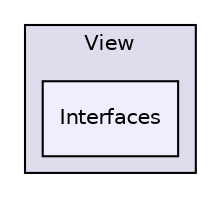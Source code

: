 digraph "MediaMotion/Assets/Scripts/Core/View/Interfaces" {
  compound=true
  node [ fontsize="10", fontname="Helvetica"];
  edge [ labelfontsize="10", labelfontname="Helvetica"];
  subgraph clusterdir_33edba045f8381ae1efa2645f1e2ecdf {
    graph [ bgcolor="#ddddee", pencolor="black", label="View" fontname="Helvetica", fontsize="10", URL="dir_33edba045f8381ae1efa2645f1e2ecdf.html"]
  dir_0642cbca4b4755d43208e8fa47234696 [shape=box, label="Interfaces", style="filled", fillcolor="#eeeeff", pencolor="black", URL="dir_0642cbca4b4755d43208e8fa47234696.html"];
  }
}
